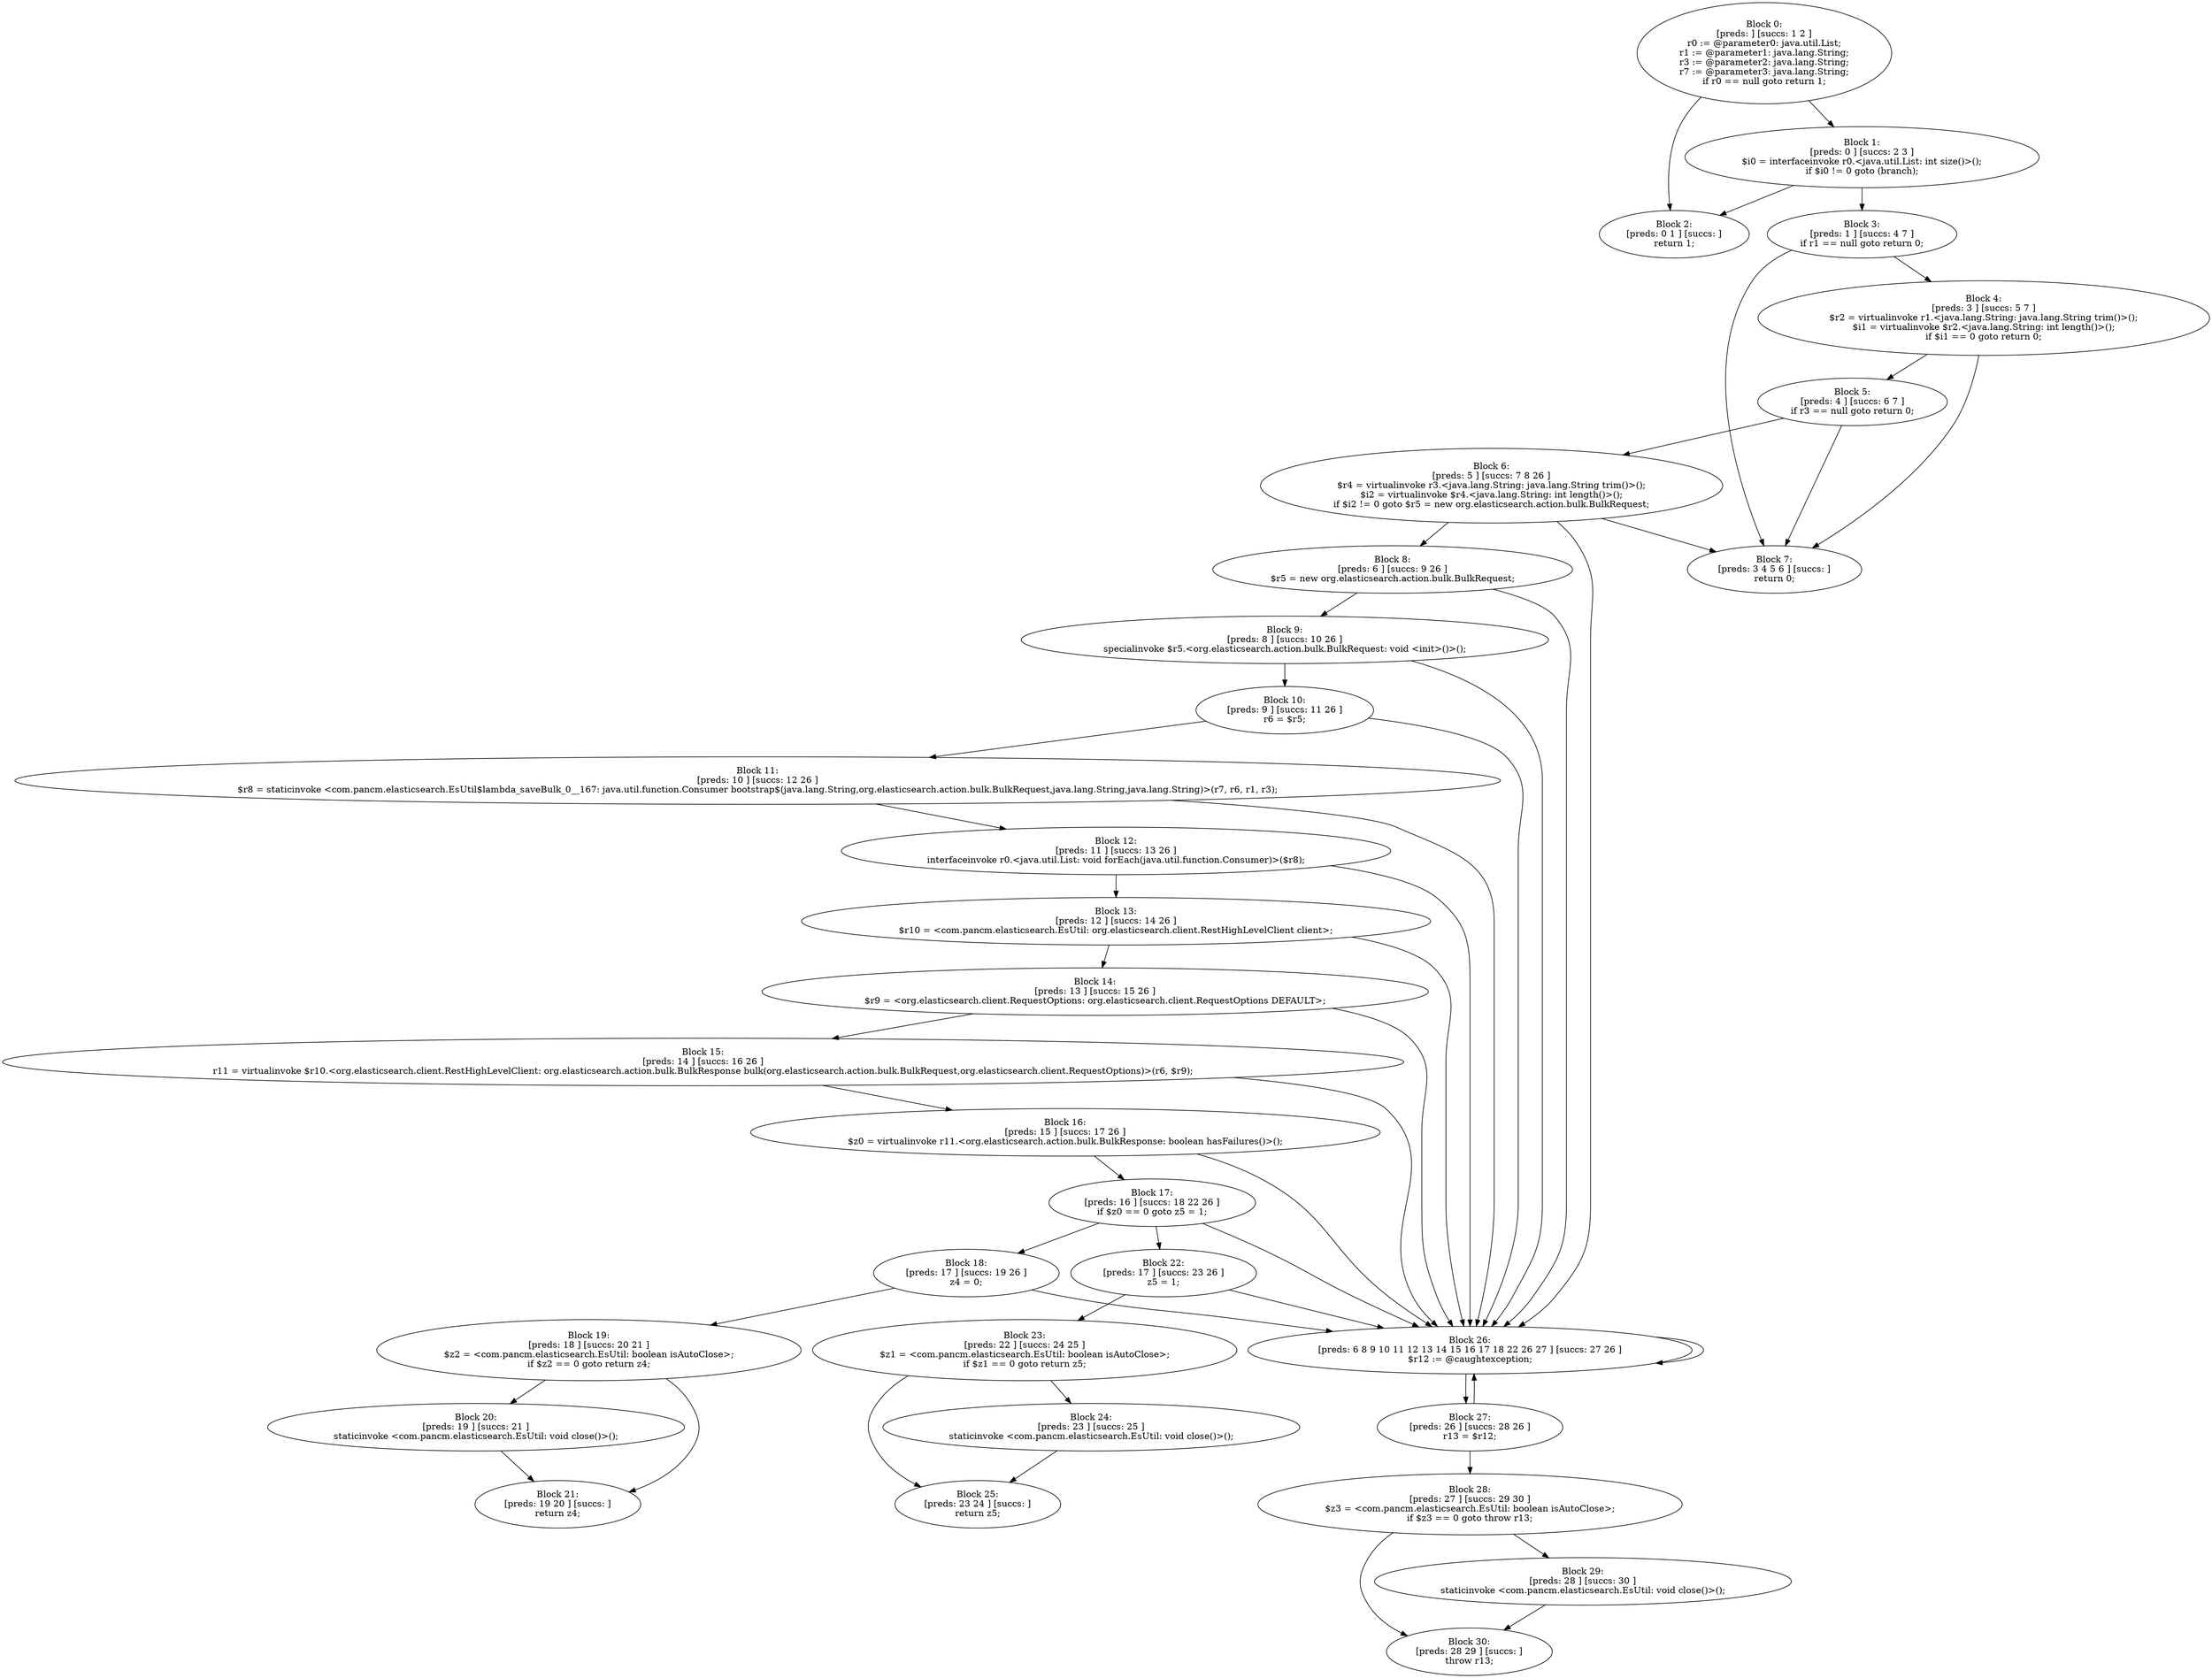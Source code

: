 digraph "unitGraph" {
    "Block 0:
[preds: ] [succs: 1 2 ]
r0 := @parameter0: java.util.List;
r1 := @parameter1: java.lang.String;
r3 := @parameter2: java.lang.String;
r7 := @parameter3: java.lang.String;
if r0 == null goto return 1;
"
    "Block 1:
[preds: 0 ] [succs: 2 3 ]
$i0 = interfaceinvoke r0.<java.util.List: int size()>();
if $i0 != 0 goto (branch);
"
    "Block 2:
[preds: 0 1 ] [succs: ]
return 1;
"
    "Block 3:
[preds: 1 ] [succs: 4 7 ]
if r1 == null goto return 0;
"
    "Block 4:
[preds: 3 ] [succs: 5 7 ]
$r2 = virtualinvoke r1.<java.lang.String: java.lang.String trim()>();
$i1 = virtualinvoke $r2.<java.lang.String: int length()>();
if $i1 == 0 goto return 0;
"
    "Block 5:
[preds: 4 ] [succs: 6 7 ]
if r3 == null goto return 0;
"
    "Block 6:
[preds: 5 ] [succs: 7 8 26 ]
$r4 = virtualinvoke r3.<java.lang.String: java.lang.String trim()>();
$i2 = virtualinvoke $r4.<java.lang.String: int length()>();
if $i2 != 0 goto $r5 = new org.elasticsearch.action.bulk.BulkRequest;
"
    "Block 7:
[preds: 3 4 5 6 ] [succs: ]
return 0;
"
    "Block 8:
[preds: 6 ] [succs: 9 26 ]
$r5 = new org.elasticsearch.action.bulk.BulkRequest;
"
    "Block 9:
[preds: 8 ] [succs: 10 26 ]
specialinvoke $r5.<org.elasticsearch.action.bulk.BulkRequest: void <init>()>();
"
    "Block 10:
[preds: 9 ] [succs: 11 26 ]
r6 = $r5;
"
    "Block 11:
[preds: 10 ] [succs: 12 26 ]
$r8 = staticinvoke <com.pancm.elasticsearch.EsUtil$lambda_saveBulk_0__167: java.util.function.Consumer bootstrap$(java.lang.String,org.elasticsearch.action.bulk.BulkRequest,java.lang.String,java.lang.String)>(r7, r6, r1, r3);
"
    "Block 12:
[preds: 11 ] [succs: 13 26 ]
interfaceinvoke r0.<java.util.List: void forEach(java.util.function.Consumer)>($r8);
"
    "Block 13:
[preds: 12 ] [succs: 14 26 ]
$r10 = <com.pancm.elasticsearch.EsUtil: org.elasticsearch.client.RestHighLevelClient client>;
"
    "Block 14:
[preds: 13 ] [succs: 15 26 ]
$r9 = <org.elasticsearch.client.RequestOptions: org.elasticsearch.client.RequestOptions DEFAULT>;
"
    "Block 15:
[preds: 14 ] [succs: 16 26 ]
r11 = virtualinvoke $r10.<org.elasticsearch.client.RestHighLevelClient: org.elasticsearch.action.bulk.BulkResponse bulk(org.elasticsearch.action.bulk.BulkRequest,org.elasticsearch.client.RequestOptions)>(r6, $r9);
"
    "Block 16:
[preds: 15 ] [succs: 17 26 ]
$z0 = virtualinvoke r11.<org.elasticsearch.action.bulk.BulkResponse: boolean hasFailures()>();
"
    "Block 17:
[preds: 16 ] [succs: 18 22 26 ]
if $z0 == 0 goto z5 = 1;
"
    "Block 18:
[preds: 17 ] [succs: 19 26 ]
z4 = 0;
"
    "Block 19:
[preds: 18 ] [succs: 20 21 ]
$z2 = <com.pancm.elasticsearch.EsUtil: boolean isAutoClose>;
if $z2 == 0 goto return z4;
"
    "Block 20:
[preds: 19 ] [succs: 21 ]
staticinvoke <com.pancm.elasticsearch.EsUtil: void close()>();
"
    "Block 21:
[preds: 19 20 ] [succs: ]
return z4;
"
    "Block 22:
[preds: 17 ] [succs: 23 26 ]
z5 = 1;
"
    "Block 23:
[preds: 22 ] [succs: 24 25 ]
$z1 = <com.pancm.elasticsearch.EsUtil: boolean isAutoClose>;
if $z1 == 0 goto return z5;
"
    "Block 24:
[preds: 23 ] [succs: 25 ]
staticinvoke <com.pancm.elasticsearch.EsUtil: void close()>();
"
    "Block 25:
[preds: 23 24 ] [succs: ]
return z5;
"
    "Block 26:
[preds: 6 8 9 10 11 12 13 14 15 16 17 18 22 26 27 ] [succs: 27 26 ]
$r12 := @caughtexception;
"
    "Block 27:
[preds: 26 ] [succs: 28 26 ]
r13 = $r12;
"
    "Block 28:
[preds: 27 ] [succs: 29 30 ]
$z3 = <com.pancm.elasticsearch.EsUtil: boolean isAutoClose>;
if $z3 == 0 goto throw r13;
"
    "Block 29:
[preds: 28 ] [succs: 30 ]
staticinvoke <com.pancm.elasticsearch.EsUtil: void close()>();
"
    "Block 30:
[preds: 28 29 ] [succs: ]
throw r13;
"
    "Block 0:
[preds: ] [succs: 1 2 ]
r0 := @parameter0: java.util.List;
r1 := @parameter1: java.lang.String;
r3 := @parameter2: java.lang.String;
r7 := @parameter3: java.lang.String;
if r0 == null goto return 1;
"->"Block 1:
[preds: 0 ] [succs: 2 3 ]
$i0 = interfaceinvoke r0.<java.util.List: int size()>();
if $i0 != 0 goto (branch);
";
    "Block 0:
[preds: ] [succs: 1 2 ]
r0 := @parameter0: java.util.List;
r1 := @parameter1: java.lang.String;
r3 := @parameter2: java.lang.String;
r7 := @parameter3: java.lang.String;
if r0 == null goto return 1;
"->"Block 2:
[preds: 0 1 ] [succs: ]
return 1;
";
    "Block 1:
[preds: 0 ] [succs: 2 3 ]
$i0 = interfaceinvoke r0.<java.util.List: int size()>();
if $i0 != 0 goto (branch);
"->"Block 2:
[preds: 0 1 ] [succs: ]
return 1;
";
    "Block 1:
[preds: 0 ] [succs: 2 3 ]
$i0 = interfaceinvoke r0.<java.util.List: int size()>();
if $i0 != 0 goto (branch);
"->"Block 3:
[preds: 1 ] [succs: 4 7 ]
if r1 == null goto return 0;
";
    "Block 3:
[preds: 1 ] [succs: 4 7 ]
if r1 == null goto return 0;
"->"Block 4:
[preds: 3 ] [succs: 5 7 ]
$r2 = virtualinvoke r1.<java.lang.String: java.lang.String trim()>();
$i1 = virtualinvoke $r2.<java.lang.String: int length()>();
if $i1 == 0 goto return 0;
";
    "Block 3:
[preds: 1 ] [succs: 4 7 ]
if r1 == null goto return 0;
"->"Block 7:
[preds: 3 4 5 6 ] [succs: ]
return 0;
";
    "Block 4:
[preds: 3 ] [succs: 5 7 ]
$r2 = virtualinvoke r1.<java.lang.String: java.lang.String trim()>();
$i1 = virtualinvoke $r2.<java.lang.String: int length()>();
if $i1 == 0 goto return 0;
"->"Block 5:
[preds: 4 ] [succs: 6 7 ]
if r3 == null goto return 0;
";
    "Block 4:
[preds: 3 ] [succs: 5 7 ]
$r2 = virtualinvoke r1.<java.lang.String: java.lang.String trim()>();
$i1 = virtualinvoke $r2.<java.lang.String: int length()>();
if $i1 == 0 goto return 0;
"->"Block 7:
[preds: 3 4 5 6 ] [succs: ]
return 0;
";
    "Block 5:
[preds: 4 ] [succs: 6 7 ]
if r3 == null goto return 0;
"->"Block 6:
[preds: 5 ] [succs: 7 8 26 ]
$r4 = virtualinvoke r3.<java.lang.String: java.lang.String trim()>();
$i2 = virtualinvoke $r4.<java.lang.String: int length()>();
if $i2 != 0 goto $r5 = new org.elasticsearch.action.bulk.BulkRequest;
";
    "Block 5:
[preds: 4 ] [succs: 6 7 ]
if r3 == null goto return 0;
"->"Block 7:
[preds: 3 4 5 6 ] [succs: ]
return 0;
";
    "Block 6:
[preds: 5 ] [succs: 7 8 26 ]
$r4 = virtualinvoke r3.<java.lang.String: java.lang.String trim()>();
$i2 = virtualinvoke $r4.<java.lang.String: int length()>();
if $i2 != 0 goto $r5 = new org.elasticsearch.action.bulk.BulkRequest;
"->"Block 7:
[preds: 3 4 5 6 ] [succs: ]
return 0;
";
    "Block 6:
[preds: 5 ] [succs: 7 8 26 ]
$r4 = virtualinvoke r3.<java.lang.String: java.lang.String trim()>();
$i2 = virtualinvoke $r4.<java.lang.String: int length()>();
if $i2 != 0 goto $r5 = new org.elasticsearch.action.bulk.BulkRequest;
"->"Block 8:
[preds: 6 ] [succs: 9 26 ]
$r5 = new org.elasticsearch.action.bulk.BulkRequest;
";
    "Block 6:
[preds: 5 ] [succs: 7 8 26 ]
$r4 = virtualinvoke r3.<java.lang.String: java.lang.String trim()>();
$i2 = virtualinvoke $r4.<java.lang.String: int length()>();
if $i2 != 0 goto $r5 = new org.elasticsearch.action.bulk.BulkRequest;
"->"Block 26:
[preds: 6 8 9 10 11 12 13 14 15 16 17 18 22 26 27 ] [succs: 27 26 ]
$r12 := @caughtexception;
";
    "Block 8:
[preds: 6 ] [succs: 9 26 ]
$r5 = new org.elasticsearch.action.bulk.BulkRequest;
"->"Block 9:
[preds: 8 ] [succs: 10 26 ]
specialinvoke $r5.<org.elasticsearch.action.bulk.BulkRequest: void <init>()>();
";
    "Block 8:
[preds: 6 ] [succs: 9 26 ]
$r5 = new org.elasticsearch.action.bulk.BulkRequest;
"->"Block 26:
[preds: 6 8 9 10 11 12 13 14 15 16 17 18 22 26 27 ] [succs: 27 26 ]
$r12 := @caughtexception;
";
    "Block 9:
[preds: 8 ] [succs: 10 26 ]
specialinvoke $r5.<org.elasticsearch.action.bulk.BulkRequest: void <init>()>();
"->"Block 10:
[preds: 9 ] [succs: 11 26 ]
r6 = $r5;
";
    "Block 9:
[preds: 8 ] [succs: 10 26 ]
specialinvoke $r5.<org.elasticsearch.action.bulk.BulkRequest: void <init>()>();
"->"Block 26:
[preds: 6 8 9 10 11 12 13 14 15 16 17 18 22 26 27 ] [succs: 27 26 ]
$r12 := @caughtexception;
";
    "Block 10:
[preds: 9 ] [succs: 11 26 ]
r6 = $r5;
"->"Block 11:
[preds: 10 ] [succs: 12 26 ]
$r8 = staticinvoke <com.pancm.elasticsearch.EsUtil$lambda_saveBulk_0__167: java.util.function.Consumer bootstrap$(java.lang.String,org.elasticsearch.action.bulk.BulkRequest,java.lang.String,java.lang.String)>(r7, r6, r1, r3);
";
    "Block 10:
[preds: 9 ] [succs: 11 26 ]
r6 = $r5;
"->"Block 26:
[preds: 6 8 9 10 11 12 13 14 15 16 17 18 22 26 27 ] [succs: 27 26 ]
$r12 := @caughtexception;
";
    "Block 11:
[preds: 10 ] [succs: 12 26 ]
$r8 = staticinvoke <com.pancm.elasticsearch.EsUtil$lambda_saveBulk_0__167: java.util.function.Consumer bootstrap$(java.lang.String,org.elasticsearch.action.bulk.BulkRequest,java.lang.String,java.lang.String)>(r7, r6, r1, r3);
"->"Block 12:
[preds: 11 ] [succs: 13 26 ]
interfaceinvoke r0.<java.util.List: void forEach(java.util.function.Consumer)>($r8);
";
    "Block 11:
[preds: 10 ] [succs: 12 26 ]
$r8 = staticinvoke <com.pancm.elasticsearch.EsUtil$lambda_saveBulk_0__167: java.util.function.Consumer bootstrap$(java.lang.String,org.elasticsearch.action.bulk.BulkRequest,java.lang.String,java.lang.String)>(r7, r6, r1, r3);
"->"Block 26:
[preds: 6 8 9 10 11 12 13 14 15 16 17 18 22 26 27 ] [succs: 27 26 ]
$r12 := @caughtexception;
";
    "Block 12:
[preds: 11 ] [succs: 13 26 ]
interfaceinvoke r0.<java.util.List: void forEach(java.util.function.Consumer)>($r8);
"->"Block 13:
[preds: 12 ] [succs: 14 26 ]
$r10 = <com.pancm.elasticsearch.EsUtil: org.elasticsearch.client.RestHighLevelClient client>;
";
    "Block 12:
[preds: 11 ] [succs: 13 26 ]
interfaceinvoke r0.<java.util.List: void forEach(java.util.function.Consumer)>($r8);
"->"Block 26:
[preds: 6 8 9 10 11 12 13 14 15 16 17 18 22 26 27 ] [succs: 27 26 ]
$r12 := @caughtexception;
";
    "Block 13:
[preds: 12 ] [succs: 14 26 ]
$r10 = <com.pancm.elasticsearch.EsUtil: org.elasticsearch.client.RestHighLevelClient client>;
"->"Block 14:
[preds: 13 ] [succs: 15 26 ]
$r9 = <org.elasticsearch.client.RequestOptions: org.elasticsearch.client.RequestOptions DEFAULT>;
";
    "Block 13:
[preds: 12 ] [succs: 14 26 ]
$r10 = <com.pancm.elasticsearch.EsUtil: org.elasticsearch.client.RestHighLevelClient client>;
"->"Block 26:
[preds: 6 8 9 10 11 12 13 14 15 16 17 18 22 26 27 ] [succs: 27 26 ]
$r12 := @caughtexception;
";
    "Block 14:
[preds: 13 ] [succs: 15 26 ]
$r9 = <org.elasticsearch.client.RequestOptions: org.elasticsearch.client.RequestOptions DEFAULT>;
"->"Block 15:
[preds: 14 ] [succs: 16 26 ]
r11 = virtualinvoke $r10.<org.elasticsearch.client.RestHighLevelClient: org.elasticsearch.action.bulk.BulkResponse bulk(org.elasticsearch.action.bulk.BulkRequest,org.elasticsearch.client.RequestOptions)>(r6, $r9);
";
    "Block 14:
[preds: 13 ] [succs: 15 26 ]
$r9 = <org.elasticsearch.client.RequestOptions: org.elasticsearch.client.RequestOptions DEFAULT>;
"->"Block 26:
[preds: 6 8 9 10 11 12 13 14 15 16 17 18 22 26 27 ] [succs: 27 26 ]
$r12 := @caughtexception;
";
    "Block 15:
[preds: 14 ] [succs: 16 26 ]
r11 = virtualinvoke $r10.<org.elasticsearch.client.RestHighLevelClient: org.elasticsearch.action.bulk.BulkResponse bulk(org.elasticsearch.action.bulk.BulkRequest,org.elasticsearch.client.RequestOptions)>(r6, $r9);
"->"Block 16:
[preds: 15 ] [succs: 17 26 ]
$z0 = virtualinvoke r11.<org.elasticsearch.action.bulk.BulkResponse: boolean hasFailures()>();
";
    "Block 15:
[preds: 14 ] [succs: 16 26 ]
r11 = virtualinvoke $r10.<org.elasticsearch.client.RestHighLevelClient: org.elasticsearch.action.bulk.BulkResponse bulk(org.elasticsearch.action.bulk.BulkRequest,org.elasticsearch.client.RequestOptions)>(r6, $r9);
"->"Block 26:
[preds: 6 8 9 10 11 12 13 14 15 16 17 18 22 26 27 ] [succs: 27 26 ]
$r12 := @caughtexception;
";
    "Block 16:
[preds: 15 ] [succs: 17 26 ]
$z0 = virtualinvoke r11.<org.elasticsearch.action.bulk.BulkResponse: boolean hasFailures()>();
"->"Block 17:
[preds: 16 ] [succs: 18 22 26 ]
if $z0 == 0 goto z5 = 1;
";
    "Block 16:
[preds: 15 ] [succs: 17 26 ]
$z0 = virtualinvoke r11.<org.elasticsearch.action.bulk.BulkResponse: boolean hasFailures()>();
"->"Block 26:
[preds: 6 8 9 10 11 12 13 14 15 16 17 18 22 26 27 ] [succs: 27 26 ]
$r12 := @caughtexception;
";
    "Block 17:
[preds: 16 ] [succs: 18 22 26 ]
if $z0 == 0 goto z5 = 1;
"->"Block 18:
[preds: 17 ] [succs: 19 26 ]
z4 = 0;
";
    "Block 17:
[preds: 16 ] [succs: 18 22 26 ]
if $z0 == 0 goto z5 = 1;
"->"Block 22:
[preds: 17 ] [succs: 23 26 ]
z5 = 1;
";
    "Block 17:
[preds: 16 ] [succs: 18 22 26 ]
if $z0 == 0 goto z5 = 1;
"->"Block 26:
[preds: 6 8 9 10 11 12 13 14 15 16 17 18 22 26 27 ] [succs: 27 26 ]
$r12 := @caughtexception;
";
    "Block 18:
[preds: 17 ] [succs: 19 26 ]
z4 = 0;
"->"Block 19:
[preds: 18 ] [succs: 20 21 ]
$z2 = <com.pancm.elasticsearch.EsUtil: boolean isAutoClose>;
if $z2 == 0 goto return z4;
";
    "Block 18:
[preds: 17 ] [succs: 19 26 ]
z4 = 0;
"->"Block 26:
[preds: 6 8 9 10 11 12 13 14 15 16 17 18 22 26 27 ] [succs: 27 26 ]
$r12 := @caughtexception;
";
    "Block 19:
[preds: 18 ] [succs: 20 21 ]
$z2 = <com.pancm.elasticsearch.EsUtil: boolean isAutoClose>;
if $z2 == 0 goto return z4;
"->"Block 20:
[preds: 19 ] [succs: 21 ]
staticinvoke <com.pancm.elasticsearch.EsUtil: void close()>();
";
    "Block 19:
[preds: 18 ] [succs: 20 21 ]
$z2 = <com.pancm.elasticsearch.EsUtil: boolean isAutoClose>;
if $z2 == 0 goto return z4;
"->"Block 21:
[preds: 19 20 ] [succs: ]
return z4;
";
    "Block 20:
[preds: 19 ] [succs: 21 ]
staticinvoke <com.pancm.elasticsearch.EsUtil: void close()>();
"->"Block 21:
[preds: 19 20 ] [succs: ]
return z4;
";
    "Block 22:
[preds: 17 ] [succs: 23 26 ]
z5 = 1;
"->"Block 23:
[preds: 22 ] [succs: 24 25 ]
$z1 = <com.pancm.elasticsearch.EsUtil: boolean isAutoClose>;
if $z1 == 0 goto return z5;
";
    "Block 22:
[preds: 17 ] [succs: 23 26 ]
z5 = 1;
"->"Block 26:
[preds: 6 8 9 10 11 12 13 14 15 16 17 18 22 26 27 ] [succs: 27 26 ]
$r12 := @caughtexception;
";
    "Block 23:
[preds: 22 ] [succs: 24 25 ]
$z1 = <com.pancm.elasticsearch.EsUtil: boolean isAutoClose>;
if $z1 == 0 goto return z5;
"->"Block 24:
[preds: 23 ] [succs: 25 ]
staticinvoke <com.pancm.elasticsearch.EsUtil: void close()>();
";
    "Block 23:
[preds: 22 ] [succs: 24 25 ]
$z1 = <com.pancm.elasticsearch.EsUtil: boolean isAutoClose>;
if $z1 == 0 goto return z5;
"->"Block 25:
[preds: 23 24 ] [succs: ]
return z5;
";
    "Block 24:
[preds: 23 ] [succs: 25 ]
staticinvoke <com.pancm.elasticsearch.EsUtil: void close()>();
"->"Block 25:
[preds: 23 24 ] [succs: ]
return z5;
";
    "Block 26:
[preds: 6 8 9 10 11 12 13 14 15 16 17 18 22 26 27 ] [succs: 27 26 ]
$r12 := @caughtexception;
"->"Block 27:
[preds: 26 ] [succs: 28 26 ]
r13 = $r12;
";
    "Block 26:
[preds: 6 8 9 10 11 12 13 14 15 16 17 18 22 26 27 ] [succs: 27 26 ]
$r12 := @caughtexception;
"->"Block 26:
[preds: 6 8 9 10 11 12 13 14 15 16 17 18 22 26 27 ] [succs: 27 26 ]
$r12 := @caughtexception;
";
    "Block 27:
[preds: 26 ] [succs: 28 26 ]
r13 = $r12;
"->"Block 28:
[preds: 27 ] [succs: 29 30 ]
$z3 = <com.pancm.elasticsearch.EsUtil: boolean isAutoClose>;
if $z3 == 0 goto throw r13;
";
    "Block 27:
[preds: 26 ] [succs: 28 26 ]
r13 = $r12;
"->"Block 26:
[preds: 6 8 9 10 11 12 13 14 15 16 17 18 22 26 27 ] [succs: 27 26 ]
$r12 := @caughtexception;
";
    "Block 28:
[preds: 27 ] [succs: 29 30 ]
$z3 = <com.pancm.elasticsearch.EsUtil: boolean isAutoClose>;
if $z3 == 0 goto throw r13;
"->"Block 29:
[preds: 28 ] [succs: 30 ]
staticinvoke <com.pancm.elasticsearch.EsUtil: void close()>();
";
    "Block 28:
[preds: 27 ] [succs: 29 30 ]
$z3 = <com.pancm.elasticsearch.EsUtil: boolean isAutoClose>;
if $z3 == 0 goto throw r13;
"->"Block 30:
[preds: 28 29 ] [succs: ]
throw r13;
";
    "Block 29:
[preds: 28 ] [succs: 30 ]
staticinvoke <com.pancm.elasticsearch.EsUtil: void close()>();
"->"Block 30:
[preds: 28 29 ] [succs: ]
throw r13;
";
}

